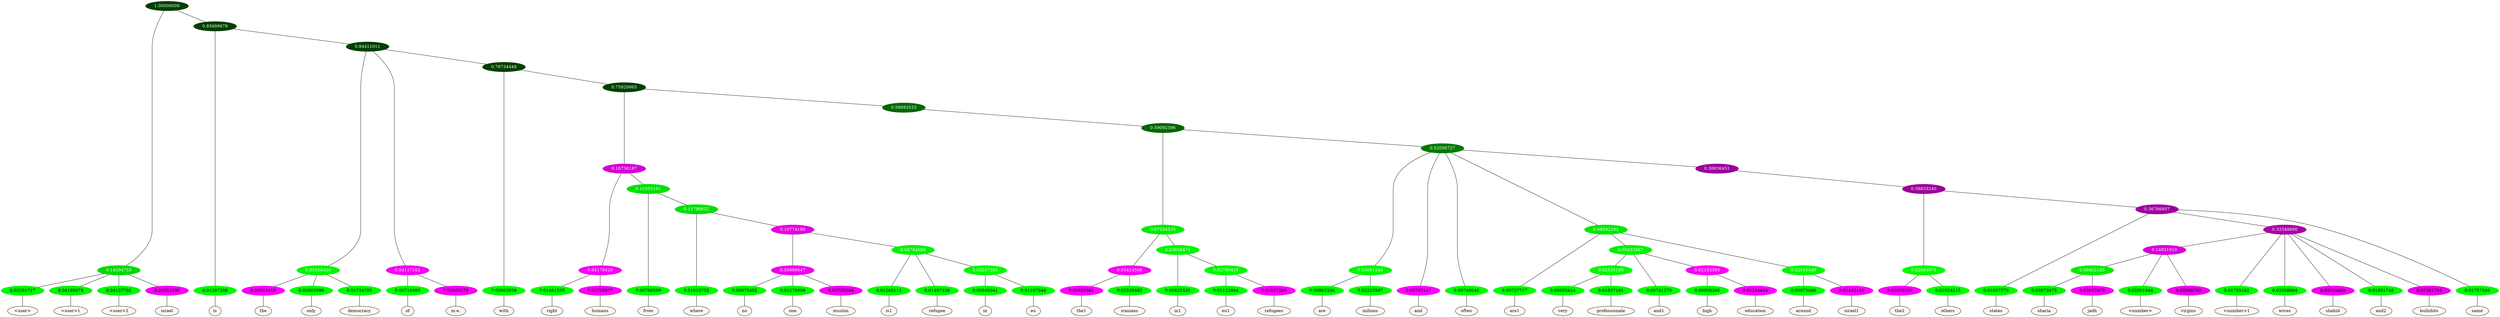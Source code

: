 graph {
	node [format=png height=0.15 nodesep=0.001 ordering=out overlap=prism overlap_scaling=0.01 ranksep=0.001 ratio=0.2 style=filled width=0.15]
	{
		rank=same
		a_w_3 [label="\<user\>" color=black fillcolor=floralwhite style="filled,solid"]
		a_w_4 [label="\<user\>1" color=black fillcolor=floralwhite style="filled,solid"]
		a_w_5 [label="\<user\>2" color=black fillcolor=floralwhite style="filled,solid"]
		a_w_6 [label=israel color=black fillcolor=floralwhite style="filled,solid"]
		a_w_7 [label=is color=black fillcolor=floralwhite style="filled,solid"]
		a_w_12 [label=the color=black fillcolor=floralwhite style="filled,solid"]
		a_w_13 [label=only color=black fillcolor=floralwhite style="filled,solid"]
		a_w_14 [label=democracy color=black fillcolor=floralwhite style="filled,solid"]
		a_w_15 [label=of color=black fillcolor=floralwhite style="filled,solid"]
		a_w_16 [label="m.e." color=black fillcolor=floralwhite style="filled,solid"]
		a_w_17 [label=with color=black fillcolor=floralwhite style="filled,solid"]
		a_w_24 [label=right color=black fillcolor=floralwhite style="filled,solid"]
		a_w_25 [label=humans color=black fillcolor=floralwhite style="filled,solid"]
		a_w_26 [label=from color=black fillcolor=floralwhite style="filled,solid"]
		a_w_30 [label=where color=black fillcolor=floralwhite style="filled,solid"]
		a_w_51 [label=no color=black fillcolor=floralwhite style="filled,solid"]
		a_w_52 [label=one color=black fillcolor=floralwhite style="filled,solid"]
		a_w_53 [label=muslim color=black fillcolor=floralwhite style="filled,solid"]
		a_w_54 [label=is1 color=black fillcolor=floralwhite style="filled,solid"]
		a_w_55 [label=refugee color=black fillcolor=floralwhite style="filled,solid"]
		a_w_66 [label=in color=black fillcolor=floralwhite style="filled,solid"]
		a_w_67 [label=eu color=black fillcolor=floralwhite style="filled,solid"]
		a_w_41 [label=the1 color=black fillcolor=floralwhite style="filled,solid"]
		a_w_42 [label=iranians color=black fillcolor=floralwhite style="filled,solid"]
		a_w_43 [label=in1 color=black fillcolor=floralwhite style="filled,solid"]
		a_w_57 [label=eu1 color=black fillcolor=floralwhite style="filled,solid"]
		a_w_58 [label=refugees color=black fillcolor=floralwhite style="filled,solid"]
		a_w_45 [label=are color=black fillcolor=floralwhite style="filled,solid"]
		a_w_46 [label=milions color=black fillcolor=floralwhite style="filled,solid"]
		a_w_35 [label=and color=black fillcolor=floralwhite style="filled,solid"]
		a_w_36 [label=often color=black fillcolor=floralwhite style="filled,solid"]
		a_w_47 [label=are1 color=black fillcolor=floralwhite style="filled,solid"]
		a_w_68 [label=very color=black fillcolor=floralwhite style="filled,solid"]
		a_w_69 [label=professionale color=black fillcolor=floralwhite style="filled,solid"]
		a_w_60 [label=and1 color=black fillcolor=floralwhite style="filled,solid"]
		a_w_70 [label=high color=black fillcolor=floralwhite style="filled,solid"]
		a_w_71 [label=education color=black fillcolor=floralwhite style="filled,solid"]
		a_w_62 [label=around color=black fillcolor=floralwhite style="filled,solid"]
		a_w_63 [label=israel1 color=black fillcolor=floralwhite style="filled,solid"]
		a_w_72 [label=the2 color=black fillcolor=floralwhite style="filled,solid"]
		a_w_73 [label=others color=black fillcolor=floralwhite style="filled,solid"]
		a_w_74 [label=states color=black fillcolor=floralwhite style="filled,solid"]
		a_w_86 [label=sharia color=black fillcolor=floralwhite style="filled,solid"]
		a_w_87 [label=jadh color=black fillcolor=floralwhite style="filled,solid"]
		a_w_84 [label="\<number\>" color=black fillcolor=floralwhite style="filled,solid"]
		a_w_85 [label=virgins color=black fillcolor=floralwhite style="filled,solid"]
		a_w_78 [label="\<number\>1" color=black fillcolor=floralwhite style="filled,solid"]
		a_w_79 [label=wives color=black fillcolor=floralwhite style="filled,solid"]
		a_w_80 [label=shahid color=black fillcolor=floralwhite style="filled,solid"]
		a_w_81 [label=and2 color=black fillcolor=floralwhite style="filled,solid"]
		a_w_82 [label=bullshits color=black fillcolor=floralwhite style="filled,solid"]
		a_w_76 [label=same color=black fillcolor=floralwhite style="filled,solid"]
	}
	a_n_3 -- a_w_3
	a_n_4 -- a_w_4
	a_n_5 -- a_w_5
	a_n_6 -- a_w_6
	a_n_7 -- a_w_7
	a_n_12 -- a_w_12
	a_n_13 -- a_w_13
	a_n_14 -- a_w_14
	a_n_15 -- a_w_15
	a_n_16 -- a_w_16
	a_n_17 -- a_w_17
	a_n_24 -- a_w_24
	a_n_25 -- a_w_25
	a_n_26 -- a_w_26
	a_n_30 -- a_w_30
	a_n_51 -- a_w_51
	a_n_52 -- a_w_52
	a_n_53 -- a_w_53
	a_n_54 -- a_w_54
	a_n_55 -- a_w_55
	a_n_66 -- a_w_66
	a_n_67 -- a_w_67
	a_n_41 -- a_w_41
	a_n_42 -- a_w_42
	a_n_43 -- a_w_43
	a_n_57 -- a_w_57
	a_n_58 -- a_w_58
	a_n_45 -- a_w_45
	a_n_46 -- a_w_46
	a_n_35 -- a_w_35
	a_n_36 -- a_w_36
	a_n_47 -- a_w_47
	a_n_68 -- a_w_68
	a_n_69 -- a_w_69
	a_n_60 -- a_w_60
	a_n_70 -- a_w_70
	a_n_71 -- a_w_71
	a_n_62 -- a_w_62
	a_n_63 -- a_w_63
	a_n_72 -- a_w_72
	a_n_73 -- a_w_73
	a_n_74 -- a_w_74
	a_n_86 -- a_w_86
	a_n_87 -- a_w_87
	a_n_84 -- a_w_84
	a_n_85 -- a_w_85
	a_n_78 -- a_w_78
	a_n_79 -- a_w_79
	a_n_80 -- a_w_80
	a_n_81 -- a_w_81
	a_n_82 -- a_w_82
	a_n_76 -- a_w_76
	{
		rank=same
		a_n_3 [label=0.03291717 color="0.334 1.000 0.967" fontcolor=black]
		a_n_4 [label=0.04195674 color="0.334 1.000 0.958" fontcolor=black]
		a_n_5 [label=0.04127701 color="0.334 1.000 0.959" fontcolor=black]
		a_n_6 [label=0.02651330 color="0.835 1.000 0.973" fontcolor=black]
		a_n_7 [label=0.01287208 color="0.334 1.000 0.987" fontcolor=black]
		a_n_12 [label=0.00915418 color="0.835 1.000 0.991" fontcolor=black]
		a_n_13 [label=0.00905999 color="0.334 1.000 0.991" fontcolor=black]
		a_n_14 [label=0.01734701 color="0.334 1.000 0.983" fontcolor=black]
		a_n_15 [label=0.00716960 color="0.334 1.000 0.993" fontcolor=black]
		a_n_16 [label=0.03400179 color="0.835 1.000 0.966" fontcolor=black]
		a_n_17 [label=0.00903858 color="0.334 1.000 0.991" fontcolor=black]
		a_n_24 [label=0.01461535 color="0.334 1.000 0.985" fontcolor=black]
		a_n_25 [label=0.02709837 color="0.835 1.000 0.973" fontcolor=black]
		a_n_26 [label=0.00766589 color="0.334 1.000 0.992" fontcolor=black]
		a_n_30 [label=0.01010755 color="0.334 1.000 0.990" fontcolor=black]
		a_n_51 [label=0.00975482 color="0.334 1.000 0.990" fontcolor=black]
		a_n_52 [label=0.01278999 color="0.334 1.000 0.987" fontcolor=black]
		a_n_53 [label=0.03728364 color="0.835 1.000 0.963" fontcolor=black]
		a_n_54 [label=0.01265111 color="0.334 1.000 0.987" fontcolor=black]
		a_n_55 [label=0.01497336 color="0.334 1.000 0.985" fontcolor=black]
		a_n_66 [label=0.00846041 color="0.334 1.000 0.992" fontcolor=black]
		a_n_67 [label=0.01167944 color="0.334 1.000 0.988" fontcolor=black]
		a_n_41 [label=0.00885661 color="0.835 1.000 0.991" fontcolor=black]
		a_n_42 [label=0.02538482 color="0.334 1.000 0.975" fontcolor=black]
		a_n_43 [label=0.00825535 color="0.334 1.000 0.992" fontcolor=black]
		a_n_57 [label=0.01122604 color="0.334 1.000 0.989" fontcolor=black]
		a_n_58 [label=0.01657209 color="0.835 1.000 0.983" fontcolor=black]
		a_n_45 [label=0.00863336 color="0.334 1.000 0.991" fontcolor=black]
		a_n_46 [label=0.02225597 color="0.334 1.000 0.978" fontcolor=black]
		a_n_35 [label=0.00797117 color="0.835 1.000 0.992" fontcolor=black]
		a_n_36 [label=0.00749048 color="0.334 1.000 0.993" fontcolor=black]
		a_n_47 [label=0.00727717 color="0.334 1.000 0.993" fontcolor=black]
		a_n_68 [label=0.00692614 color="0.334 1.000 0.993" fontcolor=black]
		a_n_69 [label=0.01837191 color="0.334 1.000 0.982" fontcolor=black]
		a_n_60 [label=0.00741279 color="0.334 1.000 0.993" fontcolor=black]
		a_n_70 [label=0.00908366 color="0.334 1.000 0.991" fontcolor=black]
		a_n_71 [label=0.01244654 color="0.835 1.000 0.988" fontcolor=black]
		a_n_62 [label=0.00973088 color="0.334 1.000 0.990" fontcolor=black]
		a_n_63 [label=0.01442140 color="0.835 1.000 0.986" fontcolor=black]
		a_n_72 [label=0.01038206 color="0.835 1.000 0.990" fontcolor=black]
		a_n_73 [label=0.01024215 color="0.334 1.000 0.990" fontcolor=black]
		a_n_74 [label=0.01657270 color="0.334 1.000 0.983" fontcolor=black]
		a_n_86 [label=0.03873475 color="0.334 1.000 0.961" fontcolor=black]
		a_n_87 [label=0.03057479 color="0.835 1.000 0.969" fontcolor=black]
		a_n_84 [label=0.02001944 color="0.334 1.000 0.980" fontcolor=black]
		a_n_85 [label=0.05986700 color="0.835 1.000 0.940" fontcolor=black]
		a_n_78 [label=0.01755192 color="0.334 1.000 0.982" fontcolor=black]
		a_n_79 [label=0.02308904 color="0.334 1.000 0.977" fontcolor=black]
		a_n_80 [label=0.05020409 color="0.835 1.000 0.950" fontcolor=black]
		a_n_81 [label=0.01951748 color="0.334 1.000 0.980" fontcolor=black]
		a_n_82 [label=0.07381794 color="0.835 1.000 0.926" fontcolor=black]
		a_n_76 [label=0.01757340 color="0.334 1.000 0.982" fontcolor=black]
	}
	a_n_0 [label=1.00000000 color="0.334 1.000 0.250" fontcolor=grey99]
	a_n_1 [label=0.14294753 color="0.334 1.000 0.857" fontcolor=grey99]
	a_n_0 -- a_n_1
	a_n_2 [label=0.85699679 color="0.334 1.000 0.250" fontcolor=grey99]
	a_n_0 -- a_n_2
	a_n_1 -- a_n_3
	a_n_1 -- a_n_4
	a_n_1 -- a_n_5
	a_n_1 -- a_n_6
	a_n_2 -- a_n_7
	a_n_8 [label=0.84411011 color="0.334 1.000 0.250" fontcolor=grey99]
	a_n_2 -- a_n_8
	a_n_9 [label=0.03558330 color="0.334 1.000 0.964" fontcolor=grey99]
	a_n_8 -- a_n_9
	a_n_10 [label=0.04117162 color="0.835 1.000 0.959" fontcolor=grey99]
	a_n_8 -- a_n_10
	a_n_11 [label=0.76734448 color="0.334 1.000 0.250" fontcolor=grey99]
	a_n_8 -- a_n_11
	a_n_9 -- a_n_12
	a_n_9 -- a_n_13
	a_n_9 -- a_n_14
	a_n_10 -- a_n_15
	a_n_10 -- a_n_16
	a_n_11 -- a_n_17
	a_n_18 [label=0.75829965 color="0.334 1.000 0.250" fontcolor=grey99]
	a_n_11 -- a_n_18
	a_n_19 [label=0.16736187 color="0.835 1.000 0.833" fontcolor=grey99]
	a_n_18 -- a_n_19
	a_n_20 [label=0.59093533 color="0.334 1.000 0.409" fontcolor=grey99]
	a_n_18 -- a_n_20
	a_n_21 [label=0.04179420 color="0.835 1.000 0.958" fontcolor=grey99]
	a_n_19 -- a_n_21
	a_n_22 [label=0.12555191 color="0.334 1.000 0.874" fontcolor=grey99]
	a_n_19 -- a_n_22
	a_n_23 [label=0.59092396 color="0.334 1.000 0.409" fontcolor=grey99]
	a_n_20 -- a_n_23
	a_n_21 -- a_n_24
	a_n_21 -- a_n_25
	a_n_22 -- a_n_26
	a_n_27 [label=0.11786632 color="0.334 1.000 0.882" fontcolor=grey99]
	a_n_22 -- a_n_27
	a_n_28 [label=0.07034533 color="0.334 1.000 0.930" fontcolor=grey99]
	a_n_23 -- a_n_28
	a_n_29 [label=0.52056727 color="0.334 1.000 0.479" fontcolor=grey99]
	a_n_23 -- a_n_29
	a_n_27 -- a_n_30
	a_n_31 [label=0.10774189 color="0.835 1.000 0.892" fontcolor=grey99]
	a_n_27 -- a_n_31
	a_n_32 [label=0.03424508 color="0.835 1.000 0.966" fontcolor=grey99]
	a_n_28 -- a_n_32
	a_n_33 [label=0.03608474 color="0.334 1.000 0.964" fontcolor=grey99]
	a_n_28 -- a_n_33
	a_n_34 [label=0.03091244 color="0.334 1.000 0.969" fontcolor=grey99]
	a_n_29 -- a_n_34
	a_n_29 -- a_n_35
	a_n_29 -- a_n_36
	a_n_37 [label=0.08582294 color="0.334 1.000 0.914" fontcolor=grey99]
	a_n_29 -- a_n_37
	a_n_38 [label=0.38836451 color="0.835 1.000 0.612" fontcolor=grey99]
	a_n_29 -- a_n_38
	a_n_39 [label=0.05989047 color="0.835 1.000 0.940" fontcolor=grey99]
	a_n_31 -- a_n_39
	a_n_40 [label=0.04784689 color="0.334 1.000 0.952" fontcolor=grey99]
	a_n_31 -- a_n_40
	a_n_32 -- a_n_41
	a_n_32 -- a_n_42
	a_n_33 -- a_n_43
	a_n_44 [label=0.02780418 color="0.334 1.000 0.972" fontcolor=grey99]
	a_n_33 -- a_n_44
	a_n_34 -- a_n_45
	a_n_34 -- a_n_46
	a_n_37 -- a_n_47
	a_n_48 [label=0.05433867 color="0.334 1.000 0.946" fontcolor=grey99]
	a_n_37 -- a_n_48
	a_n_49 [label=0.02416340 color="0.334 1.000 0.976" fontcolor=grey99]
	a_n_37 -- a_n_49
	a_n_50 [label=0.38833240 color="0.835 1.000 0.612" fontcolor=grey99]
	a_n_38 -- a_n_50
	a_n_39 -- a_n_51
	a_n_39 -- a_n_52
	a_n_39 -- a_n_53
	a_n_40 -- a_n_54
	a_n_40 -- a_n_55
	a_n_56 [label=0.02017393 color="0.334 1.000 0.980" fontcolor=grey99]
	a_n_40 -- a_n_56
	a_n_44 -- a_n_57
	a_n_44 -- a_n_58
	a_n_59 [label=0.02535180 color="0.334 1.000 0.975" fontcolor=grey99]
	a_n_48 -- a_n_59
	a_n_48 -- a_n_60
	a_n_61 [label=0.02153593 color="0.835 1.000 0.978" fontcolor=grey99]
	a_n_48 -- a_n_61
	a_n_49 -- a_n_62
	a_n_49 -- a_n_63
	a_n_64 [label=0.02063071 color="0.334 1.000 0.979" fontcolor=grey99]
	a_n_50 -- a_n_64
	a_n_65 [label=0.36766957 color="0.835 1.000 0.632" fontcolor=grey99]
	a_n_50 -- a_n_65
	a_n_56 -- a_n_66
	a_n_56 -- a_n_67
	a_n_59 -- a_n_68
	a_n_59 -- a_n_69
	a_n_61 -- a_n_70
	a_n_61 -- a_n_71
	a_n_64 -- a_n_72
	a_n_64 -- a_n_73
	a_n_65 -- a_n_74
	a_n_75 [label=0.33348690 color="0.835 1.000 0.667" fontcolor=grey99]
	a_n_65 -- a_n_75
	a_n_65 -- a_n_76
	a_n_77 [label=0.14921910 color="0.835 1.000 0.851" fontcolor=grey99]
	a_n_75 -- a_n_77
	a_n_75 -- a_n_78
	a_n_75 -- a_n_79
	a_n_75 -- a_n_80
	a_n_75 -- a_n_81
	a_n_75 -- a_n_82
	a_n_83 [label=0.06932185 color="0.334 1.000 0.931" fontcolor=grey99]
	a_n_77 -- a_n_83
	a_n_77 -- a_n_84
	a_n_77 -- a_n_85
	a_n_83 -- a_n_86
	a_n_83 -- a_n_87
}
